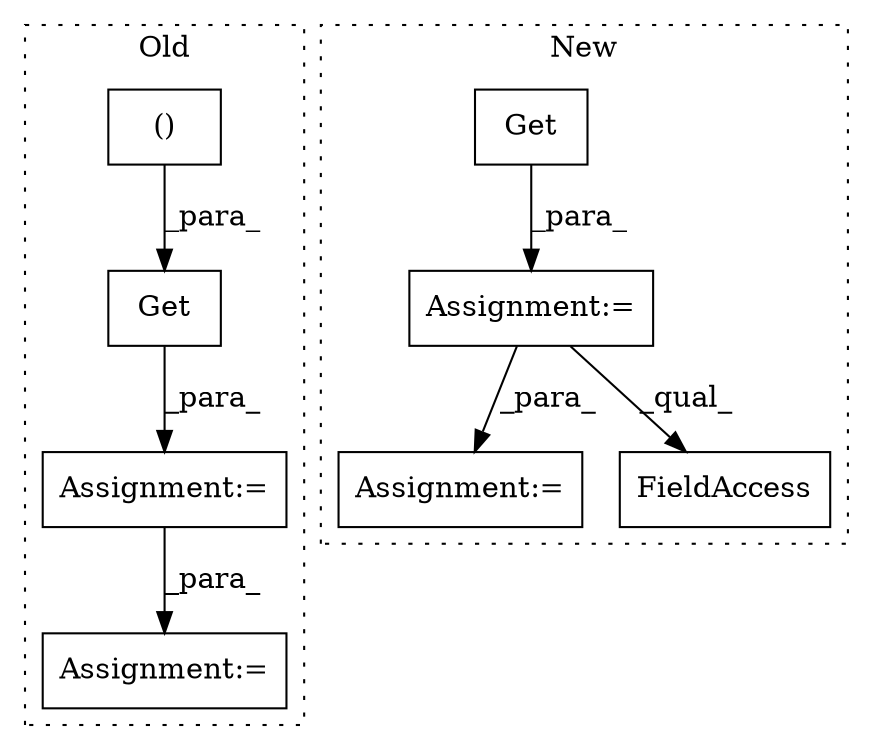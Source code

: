 digraph G {
subgraph cluster0 {
1 [label="()" a="106" s="13599" l="42" shape="box"];
4 [label="Get" a="32" s="13519,13648" l="4,1" shape="box"];
5 [label="Assignment:=" a="7" s="13867" l="49" shape="box"];
7 [label="Assignment:=" a="7" s="14002" l="1" shape="box"];
label = "Old";
style="dotted";
}
subgraph cluster1 {
2 [label="Get" a="32" s="13673,13754" l="4,1" shape="box"];
3 [label="Assignment:=" a="7" s="13875" l="1" shape="box"];
6 [label="FieldAccess" a="22" s="13828" l="26" shape="box"];
8 [label="Assignment:=" a="7" s="13672" l="1" shape="box"];
label = "New";
style="dotted";
}
1 -> 4 [label="_para_"];
2 -> 8 [label="_para_"];
4 -> 5 [label="_para_"];
5 -> 7 [label="_para_"];
8 -> 6 [label="_qual_"];
8 -> 3 [label="_para_"];
}
